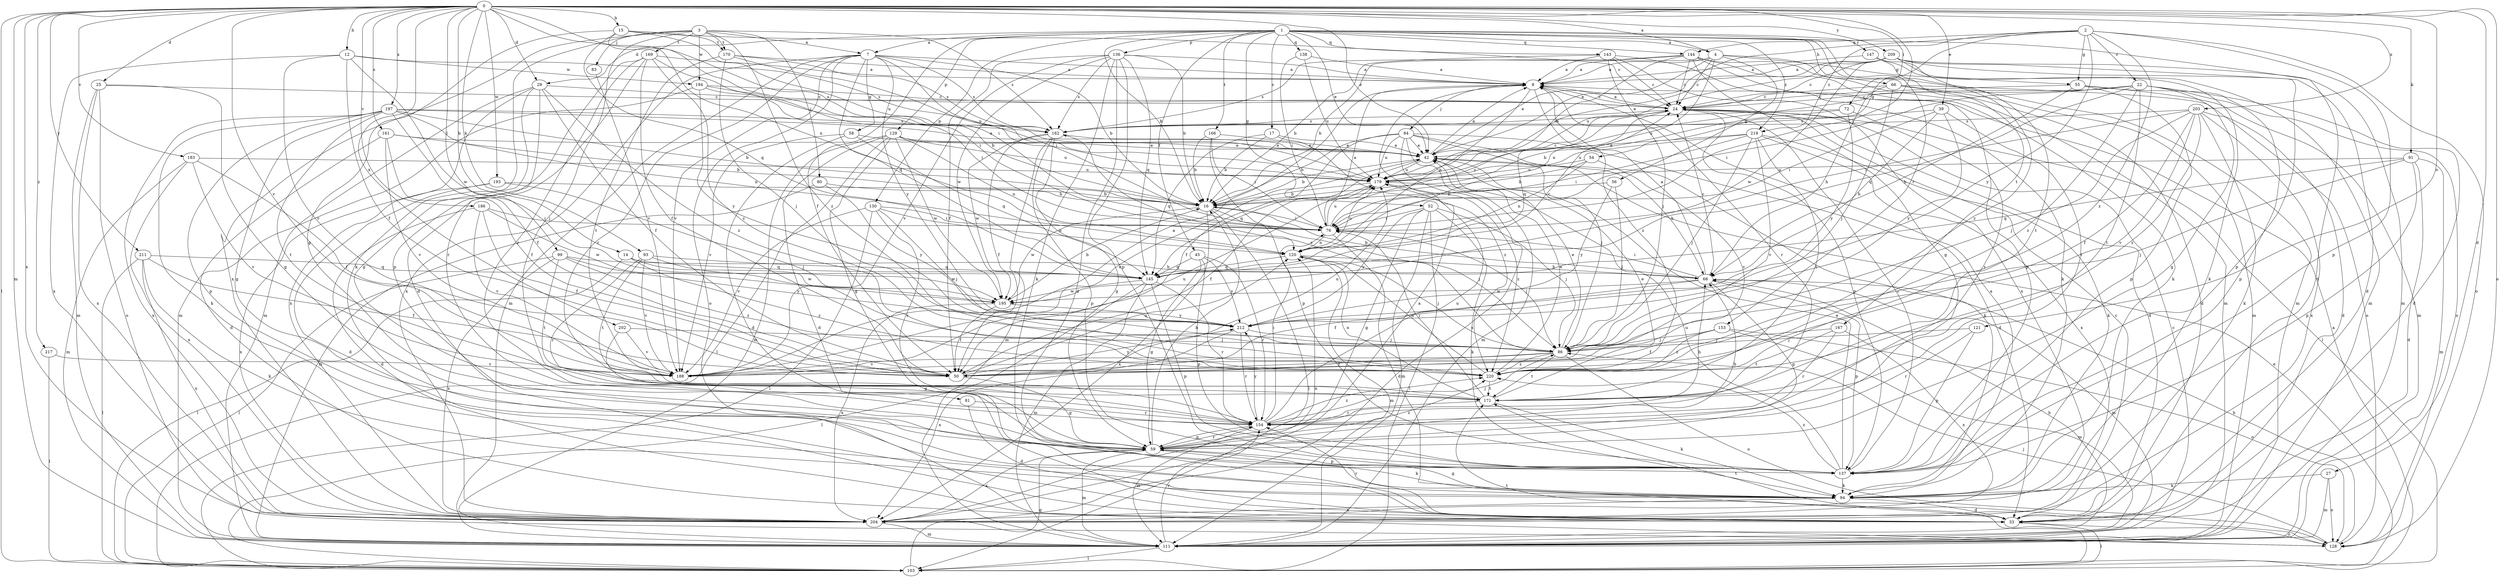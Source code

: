 strict digraph  {
0;
1;
2;
3;
4;
7;
8;
12;
14;
15;
16;
17;
22;
24;
25;
27;
29;
33;
39;
42;
45;
50;
52;
54;
55;
56;
58;
59;
66;
68;
72;
76;
80;
81;
83;
84;
86;
91;
93;
94;
99;
103;
111;
120;
121;
128;
129;
130;
136;
137;
138;
143;
144;
145;
147;
153;
154;
161;
162;
166;
167;
169;
170;
171;
179;
183;
186;
188;
193;
194;
195;
197;
202;
203;
204;
209;
211;
212;
217;
219;
220;
0 -> 4  [label=a];
0 -> 12  [label=b];
0 -> 14  [label=b];
0 -> 15  [label=b];
0 -> 25  [label=d];
0 -> 27  [label=d];
0 -> 29  [label=d];
0 -> 39  [label=e];
0 -> 42  [label=e];
0 -> 72  [label=i];
0 -> 76  [label=i];
0 -> 91  [label=k];
0 -> 93  [label=k];
0 -> 99  [label=l];
0 -> 103  [label=l];
0 -> 111  [label=m];
0 -> 120  [label=n];
0 -> 121  [label=o];
0 -> 128  [label=o];
0 -> 161  [label=s];
0 -> 179  [label=u];
0 -> 183  [label=v];
0 -> 186  [label=v];
0 -> 188  [label=v];
0 -> 193  [label=w];
0 -> 197  [label=x];
0 -> 202  [label=x];
0 -> 203  [label=x];
0 -> 204  [label=x];
0 -> 209  [label=y];
0 -> 211  [label=y];
0 -> 217  [label=z];
1 -> 4  [label=a];
1 -> 7  [label=a];
1 -> 16  [label=b];
1 -> 17  [label=c];
1 -> 29  [label=d];
1 -> 33  [label=d];
1 -> 42  [label=e];
1 -> 45  [label=f];
1 -> 50  [label=f];
1 -> 52  [label=g];
1 -> 66  [label=h];
1 -> 129  [label=p];
1 -> 130  [label=p];
1 -> 136  [label=p];
1 -> 138  [label=q];
1 -> 143  [label=q];
1 -> 144  [label=q];
1 -> 147  [label=r];
1 -> 153  [label=r];
1 -> 166  [label=t];
1 -> 167  [label=t];
1 -> 219  [label=z];
2 -> 22  [label=c];
2 -> 42  [label=e];
2 -> 54  [label=g];
2 -> 55  [label=g];
2 -> 128  [label=o];
2 -> 137  [label=p];
2 -> 144  [label=q];
2 -> 212  [label=y];
2 -> 219  [label=z];
2 -> 220  [label=z];
3 -> 7  [label=a];
3 -> 80  [label=j];
3 -> 81  [label=j];
3 -> 83  [label=j];
3 -> 94  [label=k];
3 -> 162  [label=s];
3 -> 169  [label=t];
3 -> 170  [label=t];
3 -> 194  [label=w];
3 -> 204  [label=x];
3 -> 220  [label=z];
4 -> 8  [label=a];
4 -> 24  [label=c];
4 -> 42  [label=e];
4 -> 55  [label=g];
4 -> 56  [label=g];
4 -> 111  [label=m];
4 -> 120  [label=n];
4 -> 162  [label=s];
7 -> 8  [label=a];
7 -> 16  [label=b];
7 -> 58  [label=g];
7 -> 76  [label=i];
7 -> 111  [label=m];
7 -> 128  [label=o];
7 -> 145  [label=q];
7 -> 154  [label=r];
7 -> 162  [label=s];
7 -> 188  [label=v];
7 -> 204  [label=x];
7 -> 212  [label=y];
8 -> 24  [label=c];
8 -> 84  [label=j];
8 -> 120  [label=n];
8 -> 154  [label=r];
8 -> 220  [label=z];
12 -> 50  [label=f];
12 -> 162  [label=s];
12 -> 188  [label=v];
12 -> 194  [label=w];
12 -> 195  [label=w];
12 -> 204  [label=x];
14 -> 103  [label=l];
14 -> 145  [label=q];
14 -> 195  [label=w];
14 -> 220  [label=z];
15 -> 24  [label=c];
15 -> 59  [label=g];
15 -> 76  [label=i];
15 -> 145  [label=q];
15 -> 170  [label=t];
15 -> 179  [label=u];
16 -> 76  [label=i];
16 -> 86  [label=j];
16 -> 103  [label=l];
16 -> 195  [label=w];
16 -> 204  [label=x];
17 -> 16  [label=b];
17 -> 42  [label=e];
17 -> 145  [label=q];
17 -> 220  [label=z];
22 -> 24  [label=c];
22 -> 33  [label=d];
22 -> 59  [label=g];
22 -> 76  [label=i];
22 -> 137  [label=p];
22 -> 145  [label=q];
22 -> 171  [label=t];
22 -> 179  [label=u];
22 -> 220  [label=z];
24 -> 8  [label=a];
24 -> 33  [label=d];
24 -> 103  [label=l];
24 -> 137  [label=p];
24 -> 145  [label=q];
24 -> 162  [label=s];
25 -> 24  [label=c];
25 -> 59  [label=g];
25 -> 111  [label=m];
25 -> 128  [label=o];
25 -> 204  [label=x];
27 -> 94  [label=k];
27 -> 111  [label=m];
27 -> 128  [label=o];
29 -> 24  [label=c];
29 -> 50  [label=f];
29 -> 59  [label=g];
29 -> 111  [label=m];
29 -> 154  [label=r];
29 -> 204  [label=x];
29 -> 220  [label=z];
33 -> 24  [label=c];
33 -> 103  [label=l];
33 -> 128  [label=o];
33 -> 154  [label=r];
39 -> 68  [label=h];
39 -> 76  [label=i];
39 -> 162  [label=s];
39 -> 171  [label=t];
39 -> 212  [label=y];
42 -> 8  [label=a];
42 -> 16  [label=b];
42 -> 68  [label=h];
42 -> 145  [label=q];
42 -> 179  [label=u];
45 -> 59  [label=g];
45 -> 137  [label=p];
45 -> 145  [label=q];
45 -> 154  [label=r];
45 -> 212  [label=y];
50 -> 59  [label=g];
50 -> 120  [label=n];
50 -> 179  [label=u];
50 -> 212  [label=y];
52 -> 59  [label=g];
52 -> 76  [label=i];
52 -> 86  [label=j];
52 -> 94  [label=k];
52 -> 103  [label=l];
52 -> 111  [label=m];
52 -> 212  [label=y];
54 -> 16  [label=b];
54 -> 120  [label=n];
54 -> 179  [label=u];
54 -> 188  [label=v];
55 -> 24  [label=c];
55 -> 68  [label=h];
55 -> 111  [label=m];
55 -> 128  [label=o];
55 -> 137  [label=p];
56 -> 16  [label=b];
56 -> 86  [label=j];
56 -> 212  [label=y];
58 -> 33  [label=d];
58 -> 42  [label=e];
58 -> 145  [label=q];
58 -> 188  [label=v];
59 -> 16  [label=b];
59 -> 68  [label=h];
59 -> 94  [label=k];
59 -> 111  [label=m];
59 -> 137  [label=p];
59 -> 154  [label=r];
59 -> 204  [label=x];
59 -> 220  [label=z];
66 -> 24  [label=c];
66 -> 33  [label=d];
66 -> 68  [label=h];
66 -> 86  [label=j];
66 -> 111  [label=m];
66 -> 128  [label=o];
68 -> 8  [label=a];
68 -> 16  [label=b];
68 -> 24  [label=c];
68 -> 50  [label=f];
68 -> 59  [label=g];
68 -> 76  [label=i];
68 -> 111  [label=m];
68 -> 137  [label=p];
68 -> 195  [label=w];
72 -> 16  [label=b];
72 -> 154  [label=r];
72 -> 162  [label=s];
72 -> 212  [label=y];
76 -> 8  [label=a];
76 -> 24  [label=c];
76 -> 33  [label=d];
76 -> 86  [label=j];
76 -> 120  [label=n];
76 -> 179  [label=u];
80 -> 16  [label=b];
80 -> 111  [label=m];
80 -> 212  [label=y];
81 -> 33  [label=d];
81 -> 154  [label=r];
83 -> 188  [label=v];
84 -> 16  [label=b];
84 -> 33  [label=d];
84 -> 42  [label=e];
84 -> 50  [label=f];
84 -> 86  [label=j];
84 -> 94  [label=k];
84 -> 111  [label=m];
84 -> 179  [label=u];
84 -> 204  [label=x];
86 -> 42  [label=e];
86 -> 50  [label=f];
86 -> 128  [label=o];
86 -> 162  [label=s];
86 -> 171  [label=t];
86 -> 188  [label=v];
86 -> 220  [label=z];
91 -> 33  [label=d];
91 -> 86  [label=j];
91 -> 111  [label=m];
91 -> 137  [label=p];
91 -> 145  [label=q];
91 -> 179  [label=u];
93 -> 145  [label=q];
93 -> 154  [label=r];
93 -> 171  [label=t];
93 -> 188  [label=v];
93 -> 195  [label=w];
94 -> 8  [label=a];
94 -> 33  [label=d];
94 -> 59  [label=g];
94 -> 204  [label=x];
99 -> 68  [label=h];
99 -> 103  [label=l];
99 -> 171  [label=t];
99 -> 204  [label=x];
99 -> 212  [label=y];
99 -> 220  [label=z];
103 -> 8  [label=a];
103 -> 42  [label=e];
103 -> 59  [label=g];
103 -> 171  [label=t];
111 -> 24  [label=c];
111 -> 68  [label=h];
111 -> 103  [label=l];
111 -> 154  [label=r];
120 -> 68  [label=h];
120 -> 86  [label=j];
120 -> 111  [label=m];
120 -> 145  [label=q];
120 -> 179  [label=u];
121 -> 86  [label=j];
121 -> 137  [label=p];
121 -> 154  [label=r];
128 -> 68  [label=h];
128 -> 86  [label=j];
128 -> 171  [label=t];
129 -> 33  [label=d];
129 -> 42  [label=e];
129 -> 59  [label=g];
129 -> 103  [label=l];
129 -> 111  [label=m];
129 -> 120  [label=n];
129 -> 179  [label=u];
129 -> 195  [label=w];
130 -> 76  [label=i];
130 -> 86  [label=j];
130 -> 103  [label=l];
130 -> 120  [label=n];
130 -> 154  [label=r];
130 -> 188  [label=v];
136 -> 8  [label=a];
136 -> 16  [label=b];
136 -> 33  [label=d];
136 -> 50  [label=f];
136 -> 94  [label=k];
136 -> 137  [label=p];
136 -> 145  [label=q];
136 -> 162  [label=s];
136 -> 188  [label=v];
136 -> 195  [label=w];
137 -> 24  [label=c];
137 -> 42  [label=e];
137 -> 94  [label=k];
137 -> 179  [label=u];
137 -> 220  [label=z];
138 -> 8  [label=a];
138 -> 76  [label=i];
138 -> 179  [label=u];
143 -> 8  [label=a];
143 -> 16  [label=b];
143 -> 24  [label=c];
143 -> 86  [label=j];
143 -> 94  [label=k];
143 -> 204  [label=x];
144 -> 8  [label=a];
144 -> 16  [label=b];
144 -> 24  [label=c];
144 -> 59  [label=g];
144 -> 94  [label=k];
144 -> 111  [label=m];
144 -> 137  [label=p];
144 -> 179  [label=u];
145 -> 24  [label=c];
145 -> 103  [label=l];
145 -> 111  [label=m];
145 -> 137  [label=p];
145 -> 154  [label=r];
145 -> 195  [label=w];
147 -> 8  [label=a];
147 -> 94  [label=k];
147 -> 111  [label=m];
147 -> 171  [label=t];
153 -> 50  [label=f];
153 -> 86  [label=j];
153 -> 111  [label=m];
153 -> 128  [label=o];
153 -> 220  [label=z];
154 -> 59  [label=g];
154 -> 68  [label=h];
154 -> 76  [label=i];
154 -> 86  [label=j];
154 -> 111  [label=m];
154 -> 179  [label=u];
154 -> 212  [label=y];
154 -> 220  [label=z];
161 -> 16  [label=b];
161 -> 33  [label=d];
161 -> 42  [label=e];
161 -> 50  [label=f];
161 -> 188  [label=v];
162 -> 42  [label=e];
162 -> 50  [label=f];
162 -> 59  [label=g];
162 -> 111  [label=m];
162 -> 137  [label=p];
162 -> 195  [label=w];
166 -> 16  [label=b];
166 -> 42  [label=e];
166 -> 76  [label=i];
166 -> 137  [label=p];
167 -> 86  [label=j];
167 -> 154  [label=r];
167 -> 171  [label=t];
167 -> 204  [label=x];
169 -> 8  [label=a];
169 -> 33  [label=d];
169 -> 50  [label=f];
169 -> 76  [label=i];
169 -> 137  [label=p];
169 -> 154  [label=r];
169 -> 220  [label=z];
170 -> 8  [label=a];
170 -> 86  [label=j];
170 -> 162  [label=s];
170 -> 171  [label=t];
170 -> 179  [label=u];
171 -> 42  [label=e];
171 -> 76  [label=i];
171 -> 94  [label=k];
171 -> 120  [label=n];
171 -> 154  [label=r];
179 -> 16  [label=b];
179 -> 24  [label=c];
179 -> 50  [label=f];
179 -> 220  [label=z];
183 -> 50  [label=f];
183 -> 111  [label=m];
183 -> 179  [label=u];
183 -> 188  [label=v];
183 -> 204  [label=x];
186 -> 33  [label=d];
186 -> 50  [label=f];
186 -> 76  [label=i];
186 -> 188  [label=v];
186 -> 195  [label=w];
188 -> 8  [label=a];
188 -> 42  [label=e];
188 -> 179  [label=u];
193 -> 16  [label=b];
193 -> 33  [label=d];
193 -> 86  [label=j];
193 -> 204  [label=x];
194 -> 16  [label=b];
194 -> 24  [label=c];
194 -> 76  [label=i];
194 -> 111  [label=m];
194 -> 212  [label=y];
195 -> 16  [label=b];
195 -> 50  [label=f];
195 -> 204  [label=x];
195 -> 212  [label=y];
197 -> 16  [label=b];
197 -> 42  [label=e];
197 -> 50  [label=f];
197 -> 59  [label=g];
197 -> 94  [label=k];
197 -> 120  [label=n];
197 -> 137  [label=p];
197 -> 162  [label=s];
197 -> 171  [label=t];
197 -> 204  [label=x];
202 -> 59  [label=g];
202 -> 86  [label=j];
202 -> 188  [label=v];
203 -> 33  [label=d];
203 -> 50  [label=f];
203 -> 76  [label=i];
203 -> 86  [label=j];
203 -> 94  [label=k];
203 -> 162  [label=s];
203 -> 188  [label=v];
203 -> 204  [label=x];
203 -> 220  [label=z];
204 -> 8  [label=a];
204 -> 111  [label=m];
204 -> 120  [label=n];
209 -> 8  [label=a];
209 -> 24  [label=c];
209 -> 33  [label=d];
209 -> 42  [label=e];
209 -> 111  [label=m];
209 -> 137  [label=p];
209 -> 179  [label=u];
209 -> 195  [label=w];
209 -> 220  [label=z];
211 -> 50  [label=f];
211 -> 94  [label=k];
211 -> 103  [label=l];
211 -> 145  [label=q];
211 -> 204  [label=x];
212 -> 86  [label=j];
212 -> 154  [label=r];
212 -> 204  [label=x];
217 -> 103  [label=l];
217 -> 188  [label=v];
219 -> 42  [label=e];
219 -> 76  [label=i];
219 -> 86  [label=j];
219 -> 94  [label=k];
219 -> 171  [label=t];
219 -> 179  [label=u];
219 -> 188  [label=v];
219 -> 204  [label=x];
220 -> 42  [label=e];
220 -> 120  [label=n];
220 -> 171  [label=t];
}
